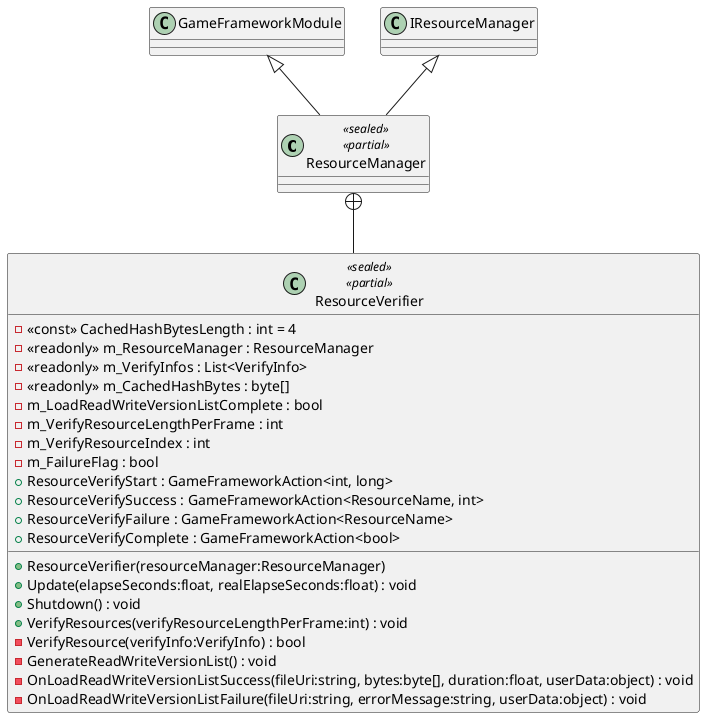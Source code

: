 @startuml
class ResourceManager <<sealed>> <<partial>> {
}
class ResourceVerifier <<sealed>> <<partial>> {
    - <<const>> CachedHashBytesLength : int = 4
    - <<readonly>> m_ResourceManager : ResourceManager
    - <<readonly>> m_VerifyInfos : List<VerifyInfo>
    - <<readonly>> m_CachedHashBytes : byte[]
    - m_LoadReadWriteVersionListComplete : bool
    - m_VerifyResourceLengthPerFrame : int
    - m_VerifyResourceIndex : int
    - m_FailureFlag : bool
    + ResourceVerifyStart : GameFrameworkAction<int, long>
    + ResourceVerifySuccess : GameFrameworkAction<ResourceName, int>
    + ResourceVerifyFailure : GameFrameworkAction<ResourceName>
    + ResourceVerifyComplete : GameFrameworkAction<bool>
    + ResourceVerifier(resourceManager:ResourceManager)
    + Update(elapseSeconds:float, realElapseSeconds:float) : void
    + Shutdown() : void
    + VerifyResources(verifyResourceLengthPerFrame:int) : void
    - VerifyResource(verifyInfo:VerifyInfo) : bool
    - GenerateReadWriteVersionList() : void
    - OnLoadReadWriteVersionListSuccess(fileUri:string, bytes:byte[], duration:float, userData:object) : void
    - OnLoadReadWriteVersionListFailure(fileUri:string, errorMessage:string, userData:object) : void
}
GameFrameworkModule <|-- ResourceManager
IResourceManager <|-- ResourceManager
ResourceManager +-- ResourceVerifier
@enduml
